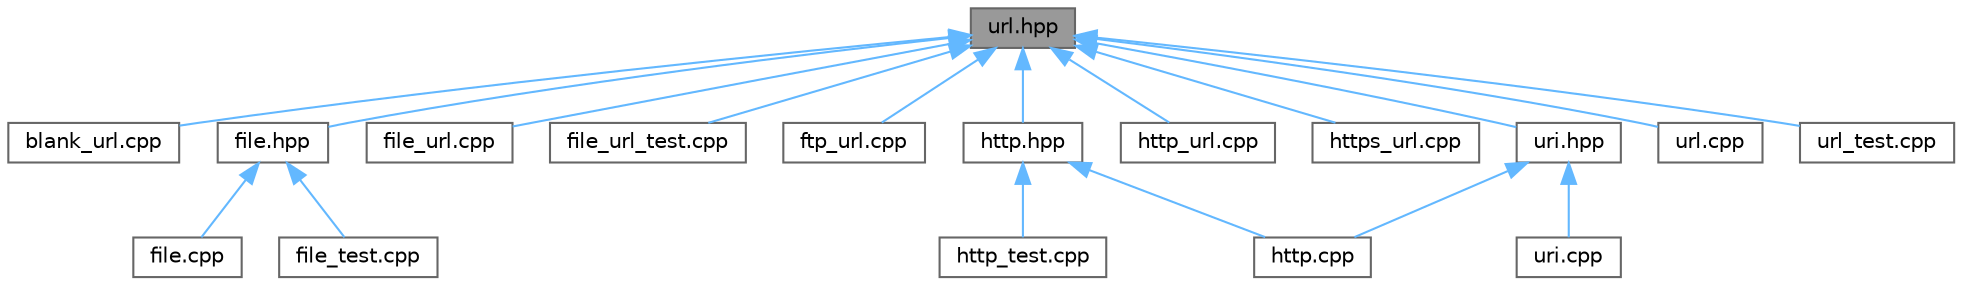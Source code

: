 digraph "url.hpp"
{
 // LATEX_PDF_SIZE
  bgcolor="transparent";
  edge [fontname=Helvetica,fontsize=10,labelfontname=Helvetica,labelfontsize=10];
  node [fontname=Helvetica,fontsize=10,shape=box,height=0.2,width=0.4];
  Node1 [label="url.hpp",height=0.2,width=0.4,color="gray40", fillcolor="grey60", style="filled", fontcolor="black",tooltip=" "];
  Node1 -> Node2 [dir="back",color="steelblue1",style="solid"];
  Node2 [label="blank_url.cpp",height=0.2,width=0.4,color="grey40", fillcolor="white", style="filled",URL="$blank__url_8cpp.html",tooltip=" "];
  Node1 -> Node3 [dir="back",color="steelblue1",style="solid"];
  Node3 [label="file.hpp",height=0.2,width=0.4,color="grey40", fillcolor="white", style="filled",URL="$file_8hpp.html",tooltip=" "];
  Node3 -> Node4 [dir="back",color="steelblue1",style="solid"];
  Node4 [label="file.cpp",height=0.2,width=0.4,color="grey40", fillcolor="white", style="filled",URL="$file_8cpp.html",tooltip=" "];
  Node3 -> Node5 [dir="back",color="steelblue1",style="solid"];
  Node5 [label="file_test.cpp",height=0.2,width=0.4,color="grey40", fillcolor="white", style="filled",URL="$file__test_8cpp.html",tooltip=" "];
  Node1 -> Node6 [dir="back",color="steelblue1",style="solid"];
  Node6 [label="file_url.cpp",height=0.2,width=0.4,color="grey40", fillcolor="white", style="filled",URL="$file__url_8cpp.html",tooltip=" "];
  Node1 -> Node7 [dir="back",color="steelblue1",style="solid"];
  Node7 [label="file_url_test.cpp",height=0.2,width=0.4,color="grey40", fillcolor="white", style="filled",URL="$file__url__test_8cpp.html",tooltip=" "];
  Node1 -> Node8 [dir="back",color="steelblue1",style="solid"];
  Node8 [label="ftp_url.cpp",height=0.2,width=0.4,color="grey40", fillcolor="white", style="filled",URL="$ftp__url_8cpp.html",tooltip=" "];
  Node1 -> Node9 [dir="back",color="steelblue1",style="solid"];
  Node9 [label="http.hpp",height=0.2,width=0.4,color="grey40", fillcolor="white", style="filled",URL="$http_8hpp.html",tooltip=" "];
  Node9 -> Node10 [dir="back",color="steelblue1",style="solid"];
  Node10 [label="http.cpp",height=0.2,width=0.4,color="grey40", fillcolor="white", style="filled",URL="$http_8cpp.html",tooltip=" "];
  Node9 -> Node11 [dir="back",color="steelblue1",style="solid"];
  Node11 [label="http_test.cpp",height=0.2,width=0.4,color="grey40", fillcolor="white", style="filled",URL="$http__test_8cpp.html",tooltip=" "];
  Node1 -> Node12 [dir="back",color="steelblue1",style="solid"];
  Node12 [label="http_url.cpp",height=0.2,width=0.4,color="grey40", fillcolor="white", style="filled",URL="$http__url_8cpp.html",tooltip=" "];
  Node1 -> Node13 [dir="back",color="steelblue1",style="solid"];
  Node13 [label="https_url.cpp",height=0.2,width=0.4,color="grey40", fillcolor="white", style="filled",URL="$https__url_8cpp.html",tooltip=" "];
  Node1 -> Node14 [dir="back",color="steelblue1",style="solid"];
  Node14 [label="uri.hpp",height=0.2,width=0.4,color="grey40", fillcolor="white", style="filled",URL="$uri_8hpp.html",tooltip=" "];
  Node14 -> Node10 [dir="back",color="steelblue1",style="solid"];
  Node14 -> Node15 [dir="back",color="steelblue1",style="solid"];
  Node15 [label="uri.cpp",height=0.2,width=0.4,color="grey40", fillcolor="white", style="filled",URL="$uri_8cpp.html",tooltip=" "];
  Node1 -> Node16 [dir="back",color="steelblue1",style="solid"];
  Node16 [label="url.cpp",height=0.2,width=0.4,color="grey40", fillcolor="white", style="filled",URL="$url_8cpp.html",tooltip=" "];
  Node1 -> Node17 [dir="back",color="steelblue1",style="solid"];
  Node17 [label="url_test.cpp",height=0.2,width=0.4,color="grey40", fillcolor="white", style="filled",URL="$url__test_8cpp.html",tooltip=" "];
}
